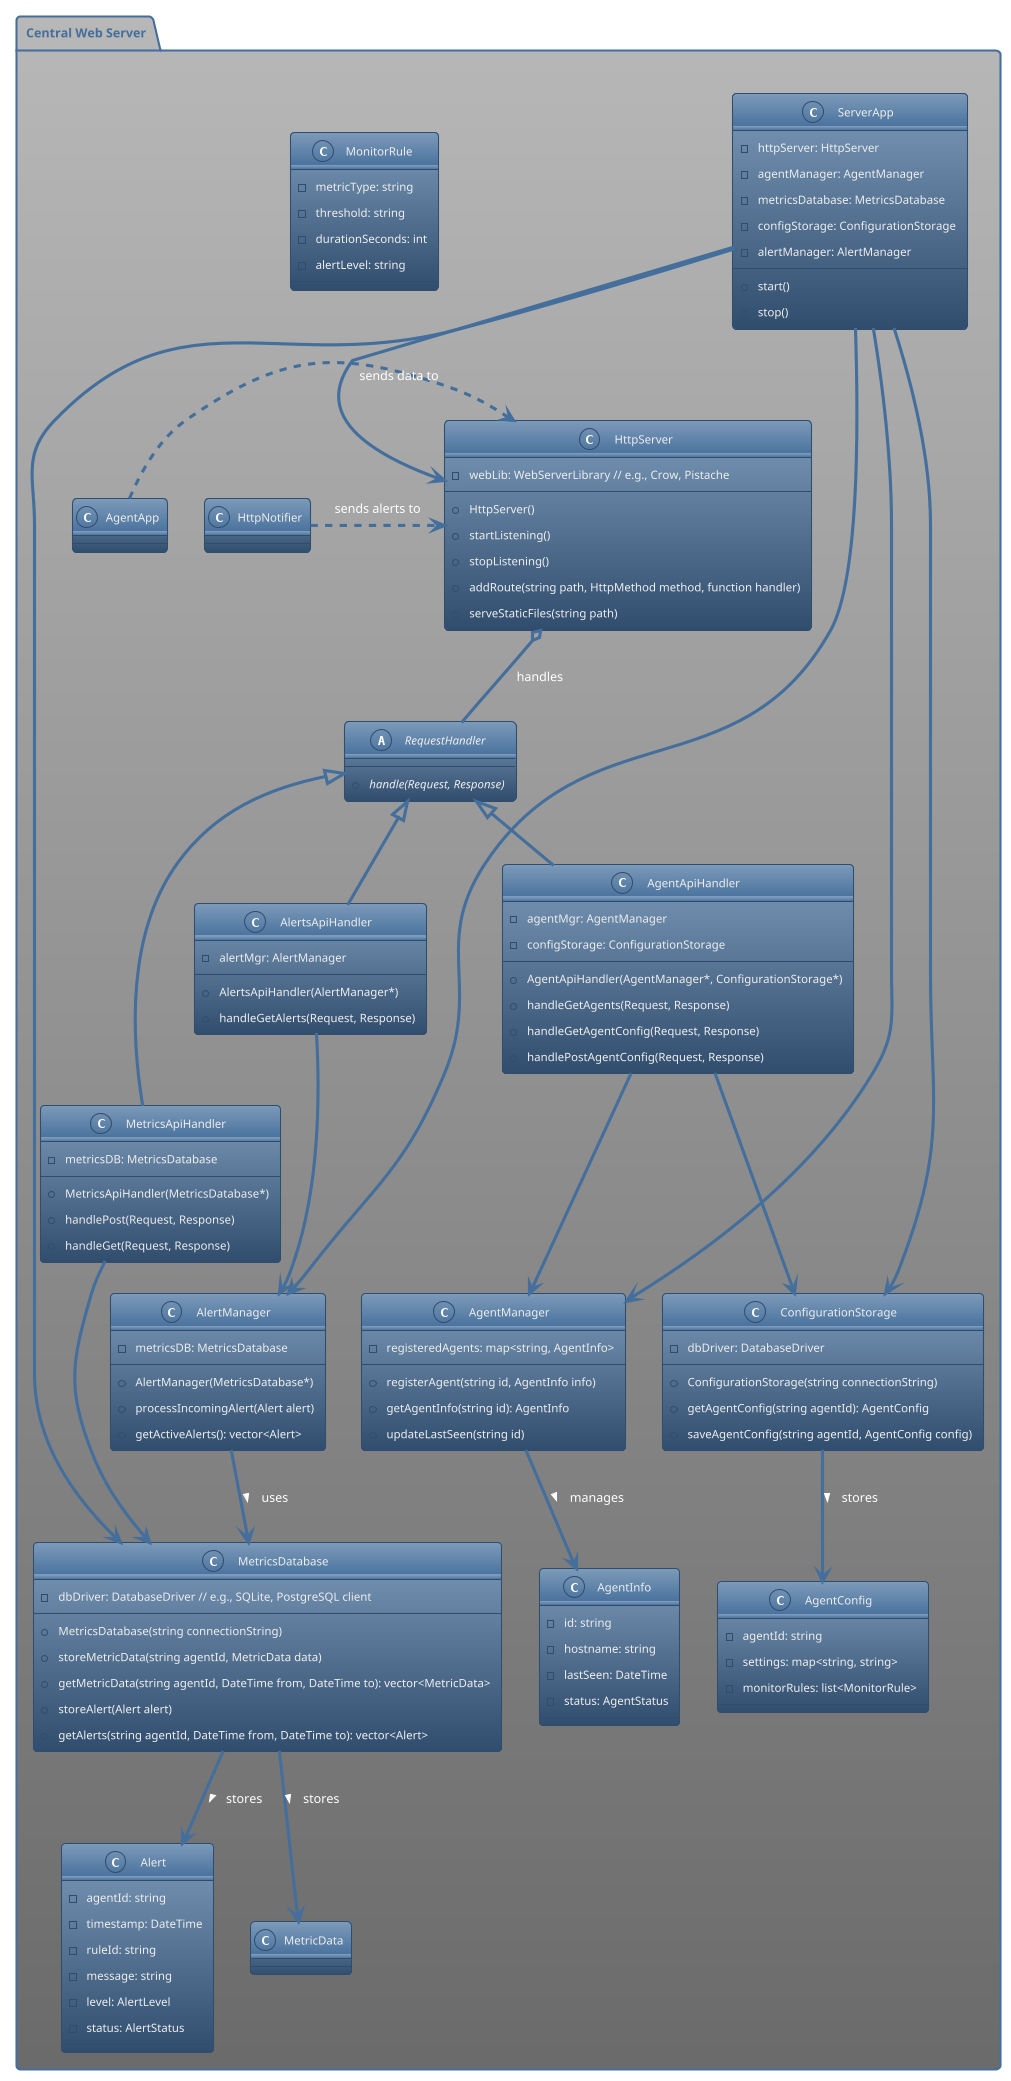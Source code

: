 @startuml
!theme spacelab

package "Central Web Server" {
    class ServerApp {
        - httpServer: HttpServer
        - agentManager: AgentManager
        - metricsDatabase: MetricsDatabase
        - configStorage: ConfigurationStorage
        - alertManager: AlertManager
        --
        + start()
        + stop()
    }

    class HttpServer {
        - webLib: WebServerLibrary // e.g., Crow, Pistache
        --
        + HttpServer()
        + startListening()
        + stopListening()
        + addRoute(string path, HttpMethod method, function handler)
        + serveStaticFiles(string path)
    }

    abstract class RequestHandler {
        + {abstract} handle(Request, Response)
    }

    class MetricsApiHandler {
        - metricsDB: MetricsDatabase
        --
        + MetricsApiHandler(MetricsDatabase*)
        + handlePost(Request, Response)
        + handleGet(Request, Response)
    }

    class AgentApiHandler {
        - agentMgr: AgentManager
        - configStorage: ConfigurationStorage
        --
        + AgentApiHandler(AgentManager*, ConfigurationStorage*)
        + handleGetAgents(Request, Response)
        + handleGetAgentConfig(Request, Response)
        + handlePostAgentConfig(Request, Response)
    }

    class AlertsApiHandler {
        - alertMgr: AlertManager
        --
        + AlertsApiHandler(AlertManager*)
        + handleGetAlerts(Request, Response)
    }

    class AgentManager {
        - registeredAgents: map<string, AgentInfo>
        --
        + registerAgent(string id, AgentInfo info)
        + getAgentInfo(string id): AgentInfo
        + updateLastSeen(string id)
    }

    class AgentInfo {
        - id: string
        - hostname: string
        - lastSeen: DateTime
        - status: AgentStatus
    }

    class MetricsDatabase {
        - dbDriver: DatabaseDriver // e.g., SQLite, PostgreSQL client
        --
        + MetricsDatabase(string connectionString)
        + storeMetricData(string agentId, MetricData data)
        + getMetricData(string agentId, DateTime from, DateTime to): vector<MetricData>
        + storeAlert(Alert alert)
        + getAlerts(string agentId, DateTime from, DateTime to): vector<Alert>
    }

    class ConfigurationStorage {
        - dbDriver: DatabaseDriver
        --
        + ConfigurationStorage(string connectionString)
        + getAgentConfig(string agentId): AgentConfig
        + saveAgentConfig(string agentId, AgentConfig config)
    }

    class AgentConfig {
        - agentId: string
        - settings: map<string, string>
        - monitorRules: list<MonitorRule>
    }

    class MonitorRule {
        - metricType: string
        - threshold: string
        - durationSeconds: int
        - alertLevel: string
    }

    class AlertManager {
        - metricsDB: MetricsDatabase
        --
        + AlertManager(MetricsDatabase*)
        + processIncomingAlert(Alert alert)
        + getActiveAlerts(): vector<Alert>
    }

    class Alert {
        - agentId: string
        - timestamp: DateTime
        - ruleId: string
        - message: string
        - level: AlertLevel
        - status: AlertStatus
    }

    together {
        ServerApp --> HttpServer
        ServerApp --> AgentManager
        ServerApp --> MetricsDatabase
        ServerApp --> ConfigurationStorage
        ServerApp --> AlertManager
    }

    HttpServer o-- RequestHandler : handles
    RequestHandler <|-- MetricsApiHandler
    RequestHandler <|-- AgentApiHandler
    RequestHandler <|-- AlertsApiHandler

    MetricsApiHandler --> MetricsDatabase
    AgentApiHandler --> AgentManager
    AgentApiHandler --> ConfigurationStorage
    AlertsApiHandler --> AlertManager

    MetricsDatabase --> MetricData : stores >
    MetricsDatabase --> Alert : stores >
    ConfigurationStorage --> AgentConfig : stores >
    AlertManager --> MetricsDatabase : uses >
    AgentManager --> AgentInfo : manages >

    ' External connection Agent -> Server
    AgentApp .right.> HttpServer : "sends data to"
    HttpNotifier .right.> HttpServer : "sends alerts to"
}
@enduml